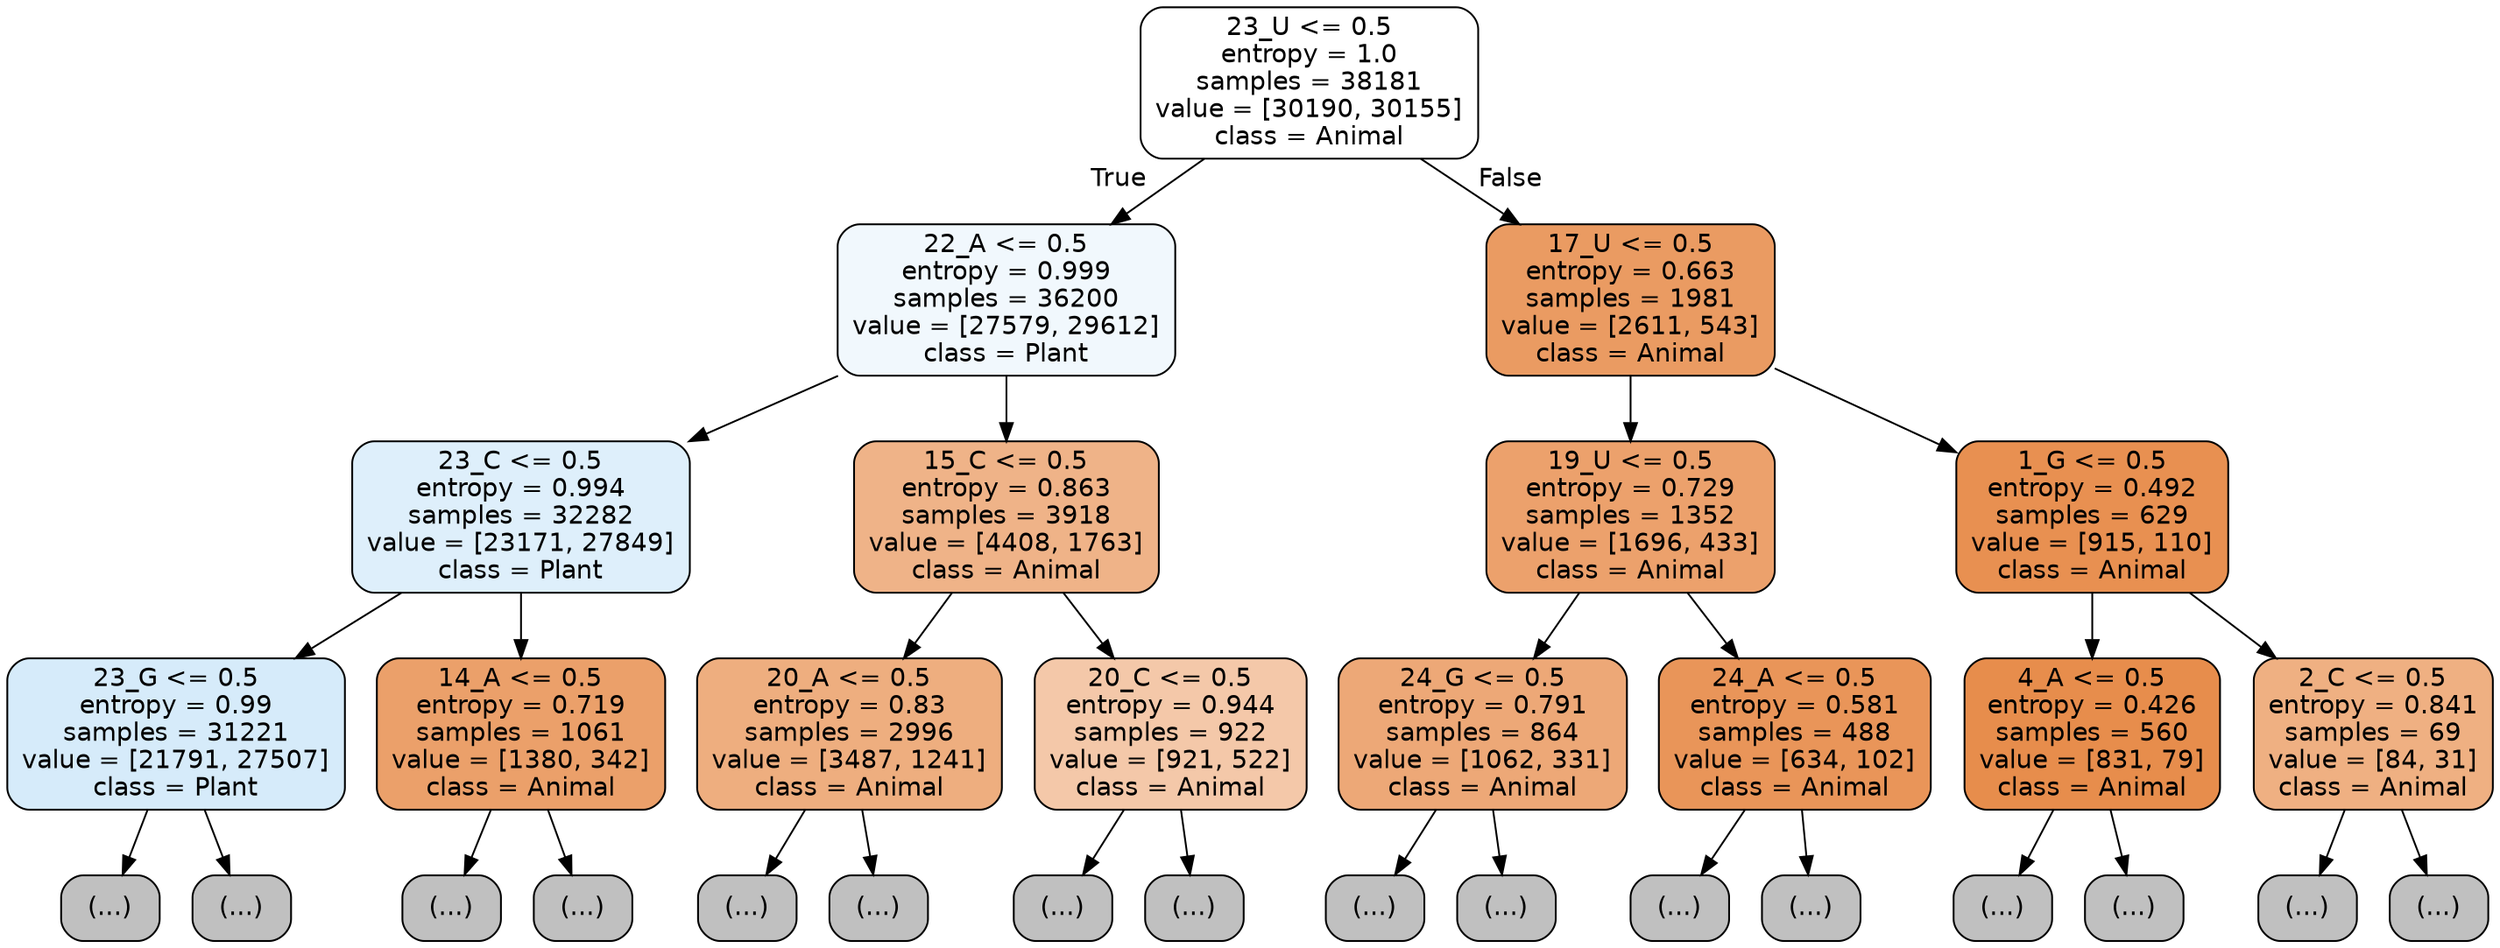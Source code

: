 digraph Tree {
node [shape=box, style="filled, rounded", color="black", fontname="helvetica"] ;
edge [fontname="helvetica"] ;
0 [label="23_U <= 0.5\nentropy = 1.0\nsamples = 38181\nvalue = [30190, 30155]\nclass = Animal", fillcolor="#ffffff"] ;
1 [label="22_A <= 0.5\nentropy = 0.999\nsamples = 36200\nvalue = [27579, 29612]\nclass = Plant", fillcolor="#f1f8fd"] ;
0 -> 1 [labeldistance=2.5, labelangle=45, headlabel="True"] ;
2 [label="23_C <= 0.5\nentropy = 0.994\nsamples = 32282\nvalue = [23171, 27849]\nclass = Plant", fillcolor="#deeffb"] ;
1 -> 2 ;
3 [label="23_G <= 0.5\nentropy = 0.99\nsamples = 31221\nvalue = [21791, 27507]\nclass = Plant", fillcolor="#d6ebfa"] ;
2 -> 3 ;
4 [label="(...)", fillcolor="#C0C0C0"] ;
3 -> 4 ;
13033 [label="(...)", fillcolor="#C0C0C0"] ;
3 -> 13033 ;
13554 [label="14_A <= 0.5\nentropy = 0.719\nsamples = 1061\nvalue = [1380, 342]\nclass = Animal", fillcolor="#eba06a"] ;
2 -> 13554 ;
13555 [label="(...)", fillcolor="#C0C0C0"] ;
13554 -> 13555 ;
13954 [label="(...)", fillcolor="#C0C0C0"] ;
13554 -> 13954 ;
14073 [label="15_C <= 0.5\nentropy = 0.863\nsamples = 3918\nvalue = [4408, 1763]\nclass = Animal", fillcolor="#efb388"] ;
1 -> 14073 ;
14074 [label="20_A <= 0.5\nentropy = 0.83\nsamples = 2996\nvalue = [3487, 1241]\nclass = Animal", fillcolor="#eeae7f"] ;
14073 -> 14074 ;
14075 [label="(...)", fillcolor="#C0C0C0"] ;
14074 -> 14075 ;
15138 [label="(...)", fillcolor="#C0C0C0"] ;
14074 -> 15138 ;
15435 [label="20_C <= 0.5\nentropy = 0.944\nsamples = 922\nvalue = [921, 522]\nclass = Animal", fillcolor="#f4c8a9"] ;
14073 -> 15435 ;
15436 [label="(...)", fillcolor="#C0C0C0"] ;
15435 -> 15436 ;
15755 [label="(...)", fillcolor="#C0C0C0"] ;
15435 -> 15755 ;
15852 [label="17_U <= 0.5\nentropy = 0.663\nsamples = 1981\nvalue = [2611, 543]\nclass = Animal", fillcolor="#ea9b62"] ;
0 -> 15852 [labeldistance=2.5, labelangle=-45, headlabel="False"] ;
15853 [label="19_U <= 0.5\nentropy = 0.729\nsamples = 1352\nvalue = [1696, 433]\nclass = Animal", fillcolor="#eca16c"] ;
15852 -> 15853 ;
15854 [label="24_G <= 0.5\nentropy = 0.791\nsamples = 864\nvalue = [1062, 331]\nclass = Animal", fillcolor="#eda877"] ;
15853 -> 15854 ;
15855 [label="(...)", fillcolor="#C0C0C0"] ;
15854 -> 15855 ;
16200 [label="(...)", fillcolor="#C0C0C0"] ;
15854 -> 16200 ;
16261 [label="24_A <= 0.5\nentropy = 0.581\nsamples = 488\nvalue = [634, 102]\nclass = Animal", fillcolor="#e99559"] ;
15853 -> 16261 ;
16262 [label="(...)", fillcolor="#C0C0C0"] ;
16261 -> 16262 ;
16409 [label="(...)", fillcolor="#C0C0C0"] ;
16261 -> 16409 ;
16436 [label="1_G <= 0.5\nentropy = 0.492\nsamples = 629\nvalue = [915, 110]\nclass = Animal", fillcolor="#e89051"] ;
15852 -> 16436 ;
16437 [label="4_A <= 0.5\nentropy = 0.426\nsamples = 560\nvalue = [831, 79]\nclass = Animal", fillcolor="#e78d4c"] ;
16436 -> 16437 ;
16438 [label="(...)", fillcolor="#C0C0C0"] ;
16437 -> 16438 ;
16565 [label="(...)", fillcolor="#C0C0C0"] ;
16437 -> 16565 ;
16612 [label="2_C <= 0.5\nentropy = 0.841\nsamples = 69\nvalue = [84, 31]\nclass = Animal", fillcolor="#efb082"] ;
16436 -> 16612 ;
16613 [label="(...)", fillcolor="#C0C0C0"] ;
16612 -> 16613 ;
16646 [label="(...)", fillcolor="#C0C0C0"] ;
16612 -> 16646 ;
}